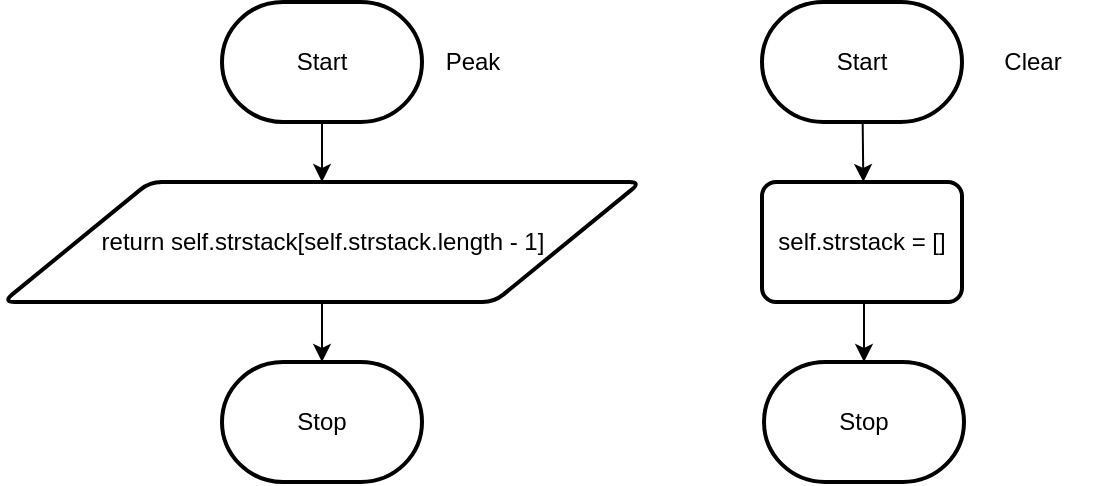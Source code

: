 <mxfile>
    <diagram id="2T-KXSrjH8aBvMgis7Sn" name="Page-1">
        <mxGraphModel dx="426" dy="658" grid="1" gridSize="10" guides="1" tooltips="1" connect="1" arrows="1" fold="1" page="1" pageScale="1" pageWidth="827" pageHeight="1169" math="0" shadow="0">
            <root>
                <mxCell id="0"/>
                <mxCell id="1" parent="0"/>
                <mxCell id="14" value="" style="edgeStyle=orthogonalEdgeStyle;shape=connector;rounded=0;html=1;labelBackgroundColor=default;strokeColor=default;fontFamily=Helvetica;fontSize=11;fontColor=default;endArrow=classic;" parent="1" source="2" edge="1">
                    <mxGeometry relative="1" as="geometry">
                        <mxPoint x="260" y="170" as="targetPoint"/>
                    </mxGeometry>
                </mxCell>
                <mxCell id="2" value="Start" style="strokeWidth=2;html=1;shape=mxgraph.flowchart.terminator;whiteSpace=wrap;" parent="1" vertex="1">
                    <mxGeometry x="210" y="80" width="100" height="60" as="geometry"/>
                </mxCell>
                <mxCell id="3" value="Peak" style="text;html=1;align=center;verticalAlign=middle;resizable=0;points=[];autosize=1;strokeColor=none;fillColor=none;" parent="1" vertex="1">
                    <mxGeometry x="310" y="95" width="50" height="30" as="geometry"/>
                </mxCell>
                <mxCell id="31" value="" style="edgeStyle=none;html=1;" parent="1" target="29" edge="1">
                    <mxGeometry relative="1" as="geometry">
                        <mxPoint x="260" y="230" as="sourcePoint"/>
                    </mxGeometry>
                </mxCell>
                <mxCell id="29" value="Stop" style="strokeWidth=2;html=1;shape=mxgraph.flowchart.terminator;whiteSpace=wrap;" parent="1" vertex="1">
                    <mxGeometry x="210" y="260" width="100" height="60" as="geometry"/>
                </mxCell>
                <mxCell id="32" value="&lt;div style=&quot;color: rgb(59, 59, 59); background-color: rgb(255, 255, 255); font-family: Consolas, &amp;quot;Courier New&amp;quot;, monospace; font-weight: normal; font-size: 14px; line-height: 19px;&quot;&gt;&lt;br&gt;&lt;/div&gt;" style="text;whiteSpace=wrap;html=1;" parent="1" vertex="1">
                    <mxGeometry x="490" y="140" width="160" height="40" as="geometry"/>
                </mxCell>
                <mxCell id="41" value="Clear" style="text;html=1;align=center;verticalAlign=middle;resizable=0;points=[];autosize=1;strokeColor=none;fillColor=none;" parent="1" vertex="1">
                    <mxGeometry x="590" y="95" width="50" height="30" as="geometry"/>
                </mxCell>
                <mxCell id="44" value="" style="edgeStyle=none;html=1;" parent="1" source="42" edge="1">
                    <mxGeometry relative="1" as="geometry">
                        <mxPoint x="530.667" y="170" as="targetPoint"/>
                    </mxGeometry>
                </mxCell>
                <mxCell id="42" value="Start" style="strokeWidth=2;html=1;shape=mxgraph.flowchart.terminator;whiteSpace=wrap;" parent="1" vertex="1">
                    <mxGeometry x="480" y="80" width="100" height="60" as="geometry"/>
                </mxCell>
                <mxCell id="47" value="" style="edgeStyle=none;html=1;" parent="1" target="46" edge="1">
                    <mxGeometry relative="1" as="geometry">
                        <mxPoint x="531" y="230" as="sourcePoint"/>
                    </mxGeometry>
                </mxCell>
                <mxCell id="45" value="return self.strstack[self.strstack.length - 1]" style="shape=parallelogram;html=1;strokeWidth=2;perimeter=parallelogramPerimeter;whiteSpace=wrap;rounded=1;arcSize=12;size=0.23;" parent="1" vertex="1">
                    <mxGeometry x="100.5" y="170" width="319" height="60" as="geometry"/>
                </mxCell>
                <mxCell id="46" value="Stop" style="strokeWidth=2;html=1;shape=mxgraph.flowchart.terminator;whiteSpace=wrap;" parent="1" vertex="1">
                    <mxGeometry x="481" y="260" width="100" height="60" as="geometry"/>
                </mxCell>
                <mxCell id="48" value="self.strstack = []" style="rounded=1;whiteSpace=wrap;html=1;absoluteArcSize=1;arcSize=14;strokeWidth=2;" vertex="1" parent="1">
                    <mxGeometry x="480" y="170" width="100" height="60" as="geometry"/>
                </mxCell>
            </root>
        </mxGraphModel>
    </diagram>
</mxfile>